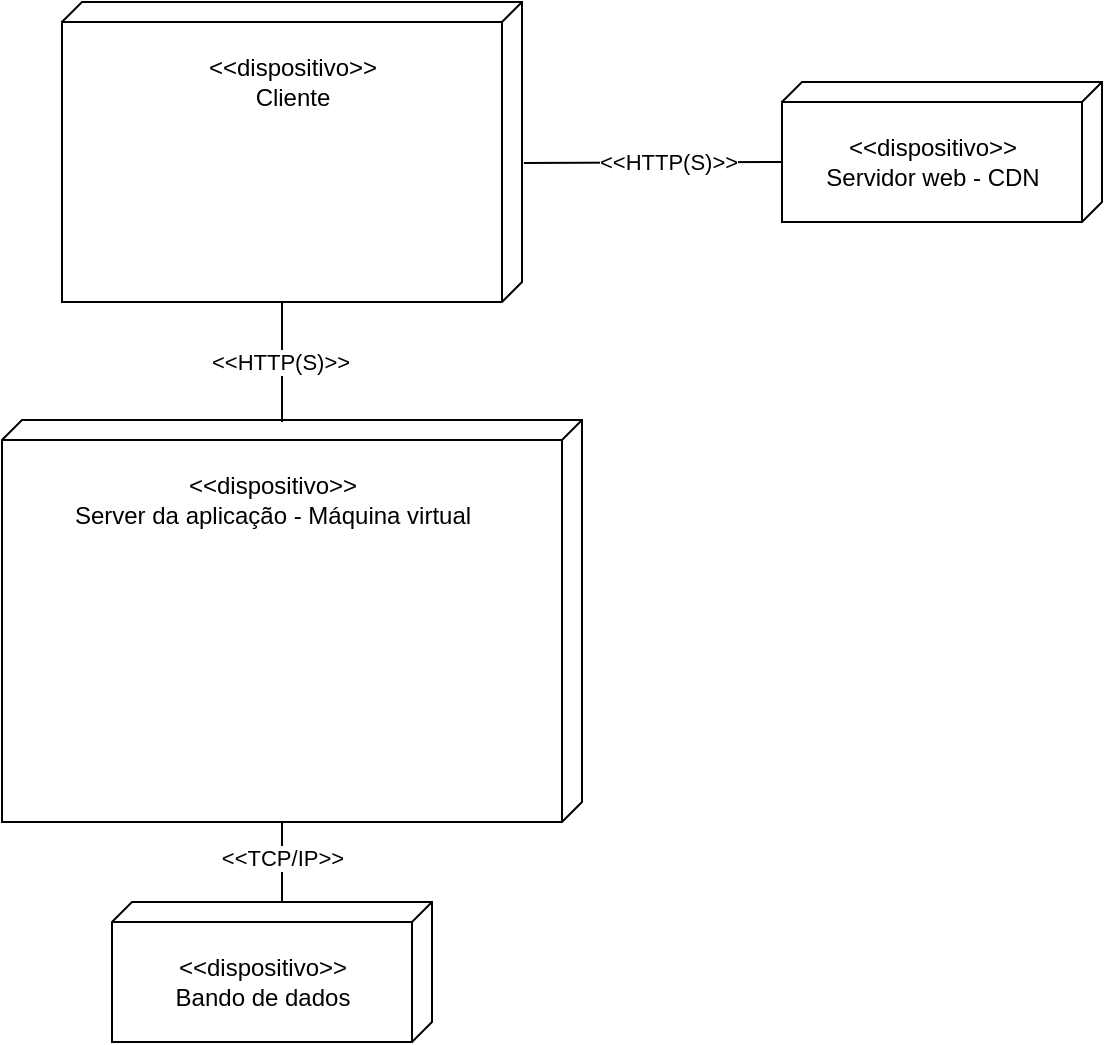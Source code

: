 <mxfile version="24.4.9" type="device">
  <diagram name="Página-1" id="sIdDBxw7tl60jJMmhL53">
    <mxGraphModel dx="1393" dy="786" grid="1" gridSize="10" guides="1" tooltips="1" connect="1" arrows="1" fold="1" page="1" pageScale="1" pageWidth="1169" pageHeight="827" math="0" shadow="0">
      <root>
        <mxCell id="0" />
        <mxCell id="1" parent="0" />
        <mxCell id="E8yyfbQoOLApJ4Ezmnfg-1" value="" style="verticalAlign=top;align=center;spacingTop=8;spacingLeft=2;spacingRight=12;shape=cube;size=10;direction=south;fontStyle=4;html=1;whiteSpace=wrap;" parent="1" vertex="1">
          <mxGeometry x="290" y="130" width="230" height="150" as="geometry" />
        </mxCell>
        <mxCell id="E8yyfbQoOLApJ4Ezmnfg-2" value="&amp;lt;&amp;lt;dispositivo&amp;gt;&amp;gt;&lt;div&gt;Cliente&lt;/div&gt;" style="text;html=1;align=center;verticalAlign=middle;resizable=0;points=[];autosize=1;strokeColor=none;fillColor=none;" parent="1" vertex="1">
          <mxGeometry x="350" y="150" width="110" height="40" as="geometry" />
        </mxCell>
        <mxCell id="E8yyfbQoOLApJ4Ezmnfg-8" value="" style="verticalAlign=top;align=center;spacingTop=8;spacingLeft=2;spacingRight=12;shape=cube;size=10;direction=south;fontStyle=4;html=1;whiteSpace=wrap;" parent="1" vertex="1">
          <mxGeometry x="260" y="339" width="290" height="201" as="geometry" />
        </mxCell>
        <mxCell id="E8yyfbQoOLApJ4Ezmnfg-9" value="&amp;lt;&amp;lt;dispositivo&amp;gt;&amp;gt;&lt;div&gt;Server da aplicação - Máquina virtual&lt;/div&gt;" style="text;html=1;align=center;verticalAlign=middle;resizable=0;points=[];autosize=1;strokeColor=none;fillColor=none;" parent="1" vertex="1">
          <mxGeometry x="285" y="359" width="220" height="40" as="geometry" />
        </mxCell>
        <mxCell id="E8yyfbQoOLApJ4Ezmnfg-14" value="" style="verticalAlign=top;align=center;spacingTop=8;spacingLeft=2;spacingRight=12;shape=cube;size=10;direction=south;fontStyle=4;html=1;whiteSpace=wrap;" parent="1" vertex="1">
          <mxGeometry x="650" y="170" width="160" height="70" as="geometry" />
        </mxCell>
        <mxCell id="E8yyfbQoOLApJ4Ezmnfg-15" value="&amp;lt;&amp;lt;dispositivo&amp;gt;&amp;gt;&lt;div&gt;Servidor web - CDN&lt;/div&gt;" style="text;html=1;align=center;verticalAlign=middle;resizable=0;points=[];autosize=1;strokeColor=none;fillColor=none;" parent="1" vertex="1">
          <mxGeometry x="660" y="190" width="130" height="40" as="geometry" />
        </mxCell>
        <mxCell id="E8yyfbQoOLApJ4Ezmnfg-21" value="" style="verticalAlign=top;align=center;spacingTop=8;spacingLeft=2;spacingRight=12;shape=cube;size=10;direction=south;fontStyle=4;html=1;whiteSpace=wrap;" parent="1" vertex="1">
          <mxGeometry x="315" y="580" width="160" height="70" as="geometry" />
        </mxCell>
        <mxCell id="E8yyfbQoOLApJ4Ezmnfg-22" value="&amp;lt;&amp;lt;dispositivo&amp;gt;&amp;gt;&lt;div&gt;Bando de dados&lt;/div&gt;" style="text;html=1;align=center;verticalAlign=middle;resizable=0;points=[];autosize=1;strokeColor=none;fillColor=none;" parent="1" vertex="1">
          <mxGeometry x="335" y="600" width="110" height="40" as="geometry" />
        </mxCell>
        <mxCell id="E8yyfbQoOLApJ4Ezmnfg-23" value="" style="endArrow=none;html=1;rounded=0;entryX=0;entryY=0;entryDx=40;entryDy=160;entryPerimeter=0;exitX=0.537;exitY=-0.004;exitDx=0;exitDy=0;exitPerimeter=0;" parent="1" source="E8yyfbQoOLApJ4Ezmnfg-1" target="E8yyfbQoOLApJ4Ezmnfg-14" edge="1">
          <mxGeometry width="50" height="50" relative="1" as="geometry">
            <mxPoint x="540" y="240" as="sourcePoint" />
            <mxPoint x="590" y="190" as="targetPoint" />
          </mxGeometry>
        </mxCell>
        <mxCell id="E8yyfbQoOLApJ4Ezmnfg-24" value="&amp;lt;&amp;lt;HTTP(S)&amp;gt;&amp;gt;" style="edgeLabel;html=1;align=center;verticalAlign=middle;resizable=0;points=[];" parent="E8yyfbQoOLApJ4Ezmnfg-23" vertex="1" connectable="0">
          <mxGeometry x="0.111" relative="1" as="geometry">
            <mxPoint as="offset" />
          </mxGeometry>
        </mxCell>
        <mxCell id="E8yyfbQoOLApJ4Ezmnfg-25" value="" style="endArrow=none;html=1;rounded=0;entryX=0;entryY=0;entryDx=150;entryDy=120;entryPerimeter=0;" parent="1" target="E8yyfbQoOLApJ4Ezmnfg-1" edge="1">
          <mxGeometry width="50" height="50" relative="1" as="geometry">
            <mxPoint x="400" y="340" as="sourcePoint" />
            <mxPoint x="400" y="290" as="targetPoint" />
          </mxGeometry>
        </mxCell>
        <mxCell id="E8yyfbQoOLApJ4Ezmnfg-26" value="&amp;lt;&amp;lt;HTTP(S)&amp;gt;&amp;gt;" style="edgeLabel;html=1;align=center;verticalAlign=middle;resizable=0;points=[];" parent="E8yyfbQoOLApJ4Ezmnfg-25" vertex="1" connectable="0">
          <mxGeometry x="0.007" y="1" relative="1" as="geometry">
            <mxPoint as="offset" />
          </mxGeometry>
        </mxCell>
        <mxCell id="E8yyfbQoOLApJ4Ezmnfg-27" value="" style="endArrow=none;html=1;rounded=0;entryX=0;entryY=0;entryDx=201;entryDy=150;entryPerimeter=0;exitX=0;exitY=0;exitDx=0;exitDy=75;exitPerimeter=0;" parent="1" source="E8yyfbQoOLApJ4Ezmnfg-21" target="E8yyfbQoOLApJ4Ezmnfg-8" edge="1">
          <mxGeometry width="50" height="50" relative="1" as="geometry">
            <mxPoint x="370" y="600" as="sourcePoint" />
            <mxPoint x="420" y="550" as="targetPoint" />
          </mxGeometry>
        </mxCell>
        <mxCell id="E8yyfbQoOLApJ4Ezmnfg-28" value="&amp;lt;&amp;lt;TCP/IP&amp;gt;&amp;gt;" style="edgeLabel;html=1;align=center;verticalAlign=middle;resizable=0;points=[];" parent="E8yyfbQoOLApJ4Ezmnfg-27" vertex="1" connectable="0">
          <mxGeometry x="0.128" relative="1" as="geometry">
            <mxPoint as="offset" />
          </mxGeometry>
        </mxCell>
      </root>
    </mxGraphModel>
  </diagram>
</mxfile>
